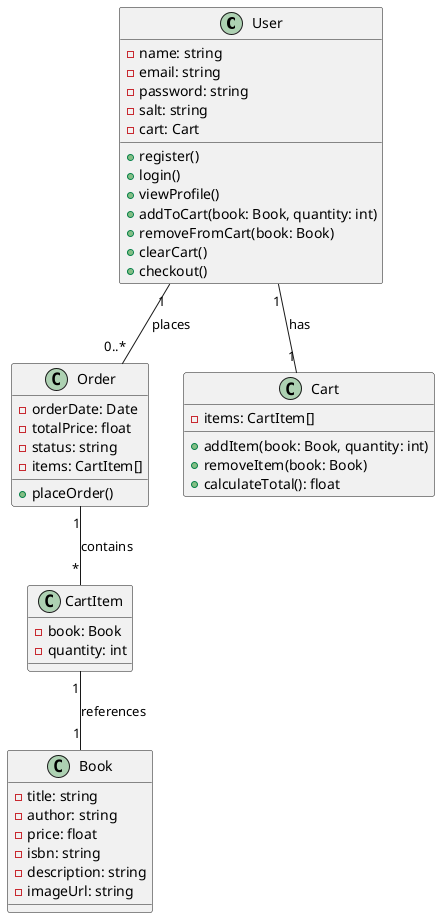 @startuml

class User {
    - name: string
    - email: string
    - password: string
    - salt: string
    - cart: Cart
    + register()
    + login()
    + viewProfile()
    + addToCart(book: Book, quantity: int)
    + removeFromCart(book: Book)
    + clearCart()
    + checkout()
}

class Book {
    - title: string
    - author: string
    - price: float
    - isbn: string
    - description: string
    - imageUrl: string
}

class Order {
    - orderDate: Date
    - totalPrice: float
    - status: string 
    - items: CartItem[]
    + placeOrder()
}

class Cart {
    - items: CartItem[]
    + addItem(book: Book, quantity: int)
    + removeItem(book: Book)
    + calculateTotal(): float
}

class CartItem {
    - book: Book
    - quantity: int
}

User "1" -- "0..*" Order : places
Order "1" -- "*" CartItem : contains
CartItem "1" -- "1" Book : references
User "1" -- "1" Cart : has
@enduml